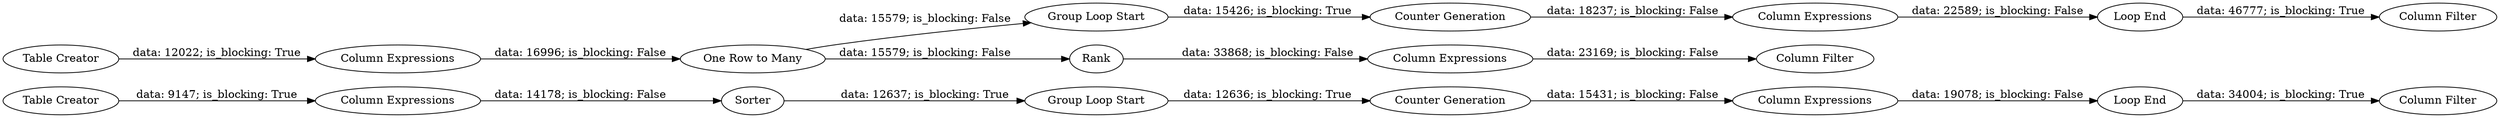 digraph {
	"8244110736298181423_57" [label="Loop End"]
	"8244110736298181423_67" [label="Group Loop Start"]
	"8244110736298181423_69" [label="Counter Generation"]
	"8244110736298181423_60" [label="Column Filter"]
	"8244110736298181423_63" [label="Column Expressions"]
	"8244110736298181423_70" [label="Column Filter"]
	"8244110736298181423_59" [label="Counter Generation"]
	"8244110736298181423_61" [label="Table Creator"]
	"8244110736298181423_65" [label="One Row to Many"]
	"8244110736298181423_73" [label="Column Filter"]
	"8244110736298181423_66" [label="Column Expressions"]
	"8244110736298181423_51" [label=Sorter]
	"8244110736298181423_72" [label="Column Expressions"]
	"8244110736298181423_71" [label=Rank]
	"8244110736298181423_49" [label="Group Loop Start"]
	"8244110736298181423_55" [label="Column Expressions"]
	"8244110736298181423_74" [label="Table Creator"]
	"8244110736298181423_68" [label="Loop End"]
	"8244110736298181423_48" [label="Column Expressions"]
	"8244110736298181423_63" -> "8244110736298181423_65" [label="data: 16996; is_blocking: False"]
	"8244110736298181423_72" -> "8244110736298181423_73" [label="data: 23169; is_blocking: False"]
	"8244110736298181423_74" -> "8244110736298181423_63" [label="data: 12022; is_blocking: True"]
	"8244110736298181423_51" -> "8244110736298181423_49" [label="data: 12637; is_blocking: True"]
	"8244110736298181423_48" -> "8244110736298181423_51" [label="data: 14178; is_blocking: False"]
	"8244110736298181423_59" -> "8244110736298181423_55" [label="data: 15431; is_blocking: False"]
	"8244110736298181423_65" -> "8244110736298181423_67" [label="data: 15579; is_blocking: False"]
	"8244110736298181423_57" -> "8244110736298181423_60" [label="data: 34004; is_blocking: True"]
	"8244110736298181423_68" -> "8244110736298181423_70" [label="data: 46777; is_blocking: True"]
	"8244110736298181423_49" -> "8244110736298181423_59" [label="data: 12636; is_blocking: True"]
	"8244110736298181423_65" -> "8244110736298181423_71" [label="data: 15579; is_blocking: False"]
	"8244110736298181423_61" -> "8244110736298181423_48" [label="data: 9147; is_blocking: True"]
	"8244110736298181423_69" -> "8244110736298181423_66" [label="data: 18237; is_blocking: False"]
	"8244110736298181423_71" -> "8244110736298181423_72" [label="data: 33868; is_blocking: False"]
	"8244110736298181423_55" -> "8244110736298181423_57" [label="data: 19078; is_blocking: False"]
	"8244110736298181423_66" -> "8244110736298181423_68" [label="data: 22589; is_blocking: False"]
	"8244110736298181423_67" -> "8244110736298181423_69" [label="data: 15426; is_blocking: True"]
	rankdir=LR
}

